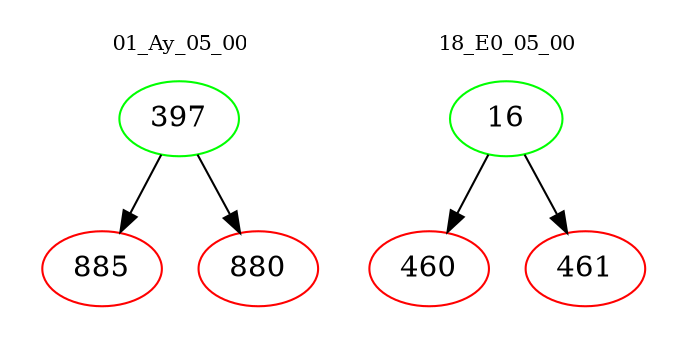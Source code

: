 digraph{
subgraph cluster_0 {
color = white
label = "01_Ay_05_00";
fontsize=10;
T0_397 [label="397", color="green"]
T0_397 -> T0_885 [color="black"]
T0_885 [label="885", color="red"]
T0_397 -> T0_880 [color="black"]
T0_880 [label="880", color="red"]
}
subgraph cluster_1 {
color = white
label = "18_E0_05_00";
fontsize=10;
T1_16 [label="16", color="green"]
T1_16 -> T1_460 [color="black"]
T1_460 [label="460", color="red"]
T1_16 -> T1_461 [color="black"]
T1_461 [label="461", color="red"]
}
}
